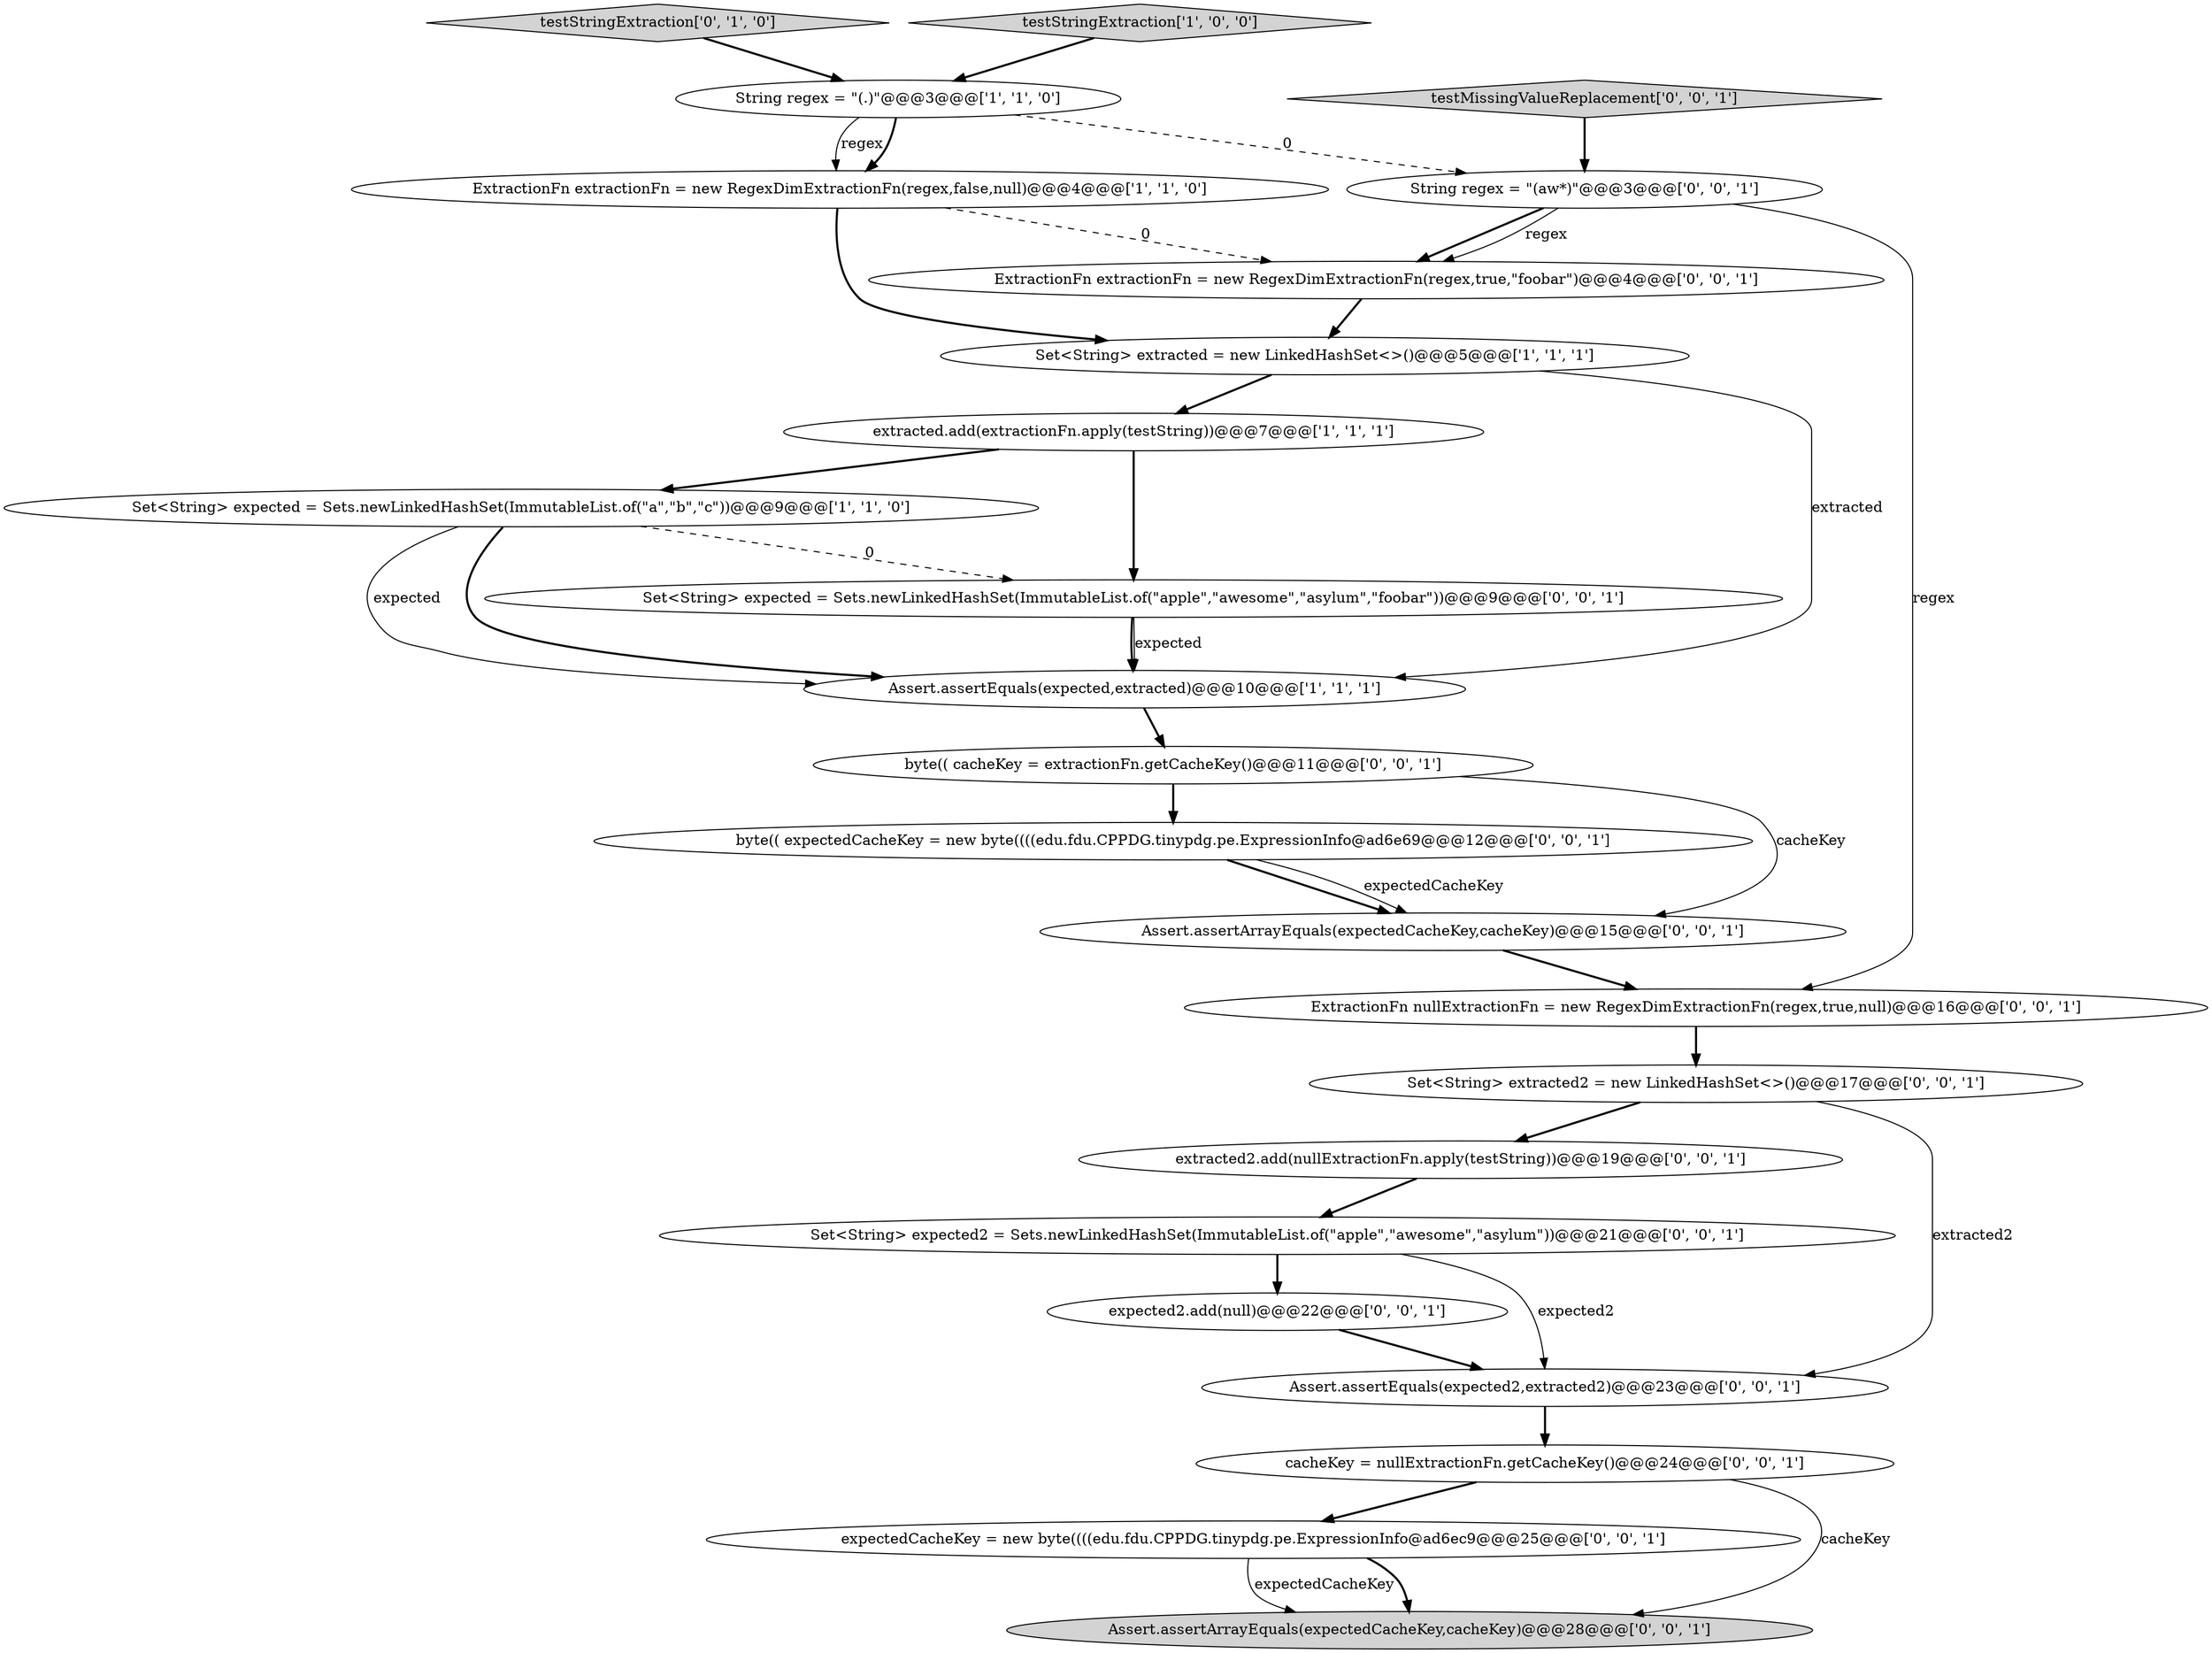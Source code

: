 digraph {
13 [style = filled, label = "byte(( expectedCacheKey = new byte((((edu.fdu.CPPDG.tinypdg.pe.ExpressionInfo@ad6e69@@@12@@@['0', '0', '1']", fillcolor = white, shape = ellipse image = "AAA0AAABBB3BBB"];
8 [style = filled, label = "byte(( cacheKey = extractionFn.getCacheKey()@@@11@@@['0', '0', '1']", fillcolor = white, shape = ellipse image = "AAA0AAABBB3BBB"];
5 [style = filled, label = "Set<String> expected = Sets.newLinkedHashSet(ImmutableList.of(\"a\",\"b\",\"c\"))@@@9@@@['1', '1', '0']", fillcolor = white, shape = ellipse image = "AAA0AAABBB1BBB"];
7 [style = filled, label = "testStringExtraction['0', '1', '0']", fillcolor = lightgray, shape = diamond image = "AAA0AAABBB2BBB"];
0 [style = filled, label = "testStringExtraction['1', '0', '0']", fillcolor = lightgray, shape = diamond image = "AAA0AAABBB1BBB"];
2 [style = filled, label = "ExtractionFn extractionFn = new RegexDimExtractionFn(regex,false,null)@@@4@@@['1', '1', '0']", fillcolor = white, shape = ellipse image = "AAA0AAABBB1BBB"];
3 [style = filled, label = "extracted.add(extractionFn.apply(testString))@@@7@@@['1', '1', '1']", fillcolor = white, shape = ellipse image = "AAA0AAABBB1BBB"];
21 [style = filled, label = "Set<String> extracted2 = new LinkedHashSet<>()@@@17@@@['0', '0', '1']", fillcolor = white, shape = ellipse image = "AAA0AAABBB3BBB"];
11 [style = filled, label = "cacheKey = nullExtractionFn.getCacheKey()@@@24@@@['0', '0', '1']", fillcolor = white, shape = ellipse image = "AAA0AAABBB3BBB"];
4 [style = filled, label = "Set<String> extracted = new LinkedHashSet<>()@@@5@@@['1', '1', '1']", fillcolor = white, shape = ellipse image = "AAA0AAABBB1BBB"];
15 [style = filled, label = "Set<String> expected2 = Sets.newLinkedHashSet(ImmutableList.of(\"apple\",\"awesome\",\"asylum\"))@@@21@@@['0', '0', '1']", fillcolor = white, shape = ellipse image = "AAA0AAABBB3BBB"];
20 [style = filled, label = "expectedCacheKey = new byte((((edu.fdu.CPPDG.tinypdg.pe.ExpressionInfo@ad6ec9@@@25@@@['0', '0', '1']", fillcolor = white, shape = ellipse image = "AAA0AAABBB3BBB"];
23 [style = filled, label = "Assert.assertArrayEquals(expectedCacheKey,cacheKey)@@@15@@@['0', '0', '1']", fillcolor = white, shape = ellipse image = "AAA0AAABBB3BBB"];
6 [style = filled, label = "Assert.assertEquals(expected,extracted)@@@10@@@['1', '1', '1']", fillcolor = white, shape = ellipse image = "AAA0AAABBB1BBB"];
9 [style = filled, label = "expected2.add(null)@@@22@@@['0', '0', '1']", fillcolor = white, shape = ellipse image = "AAA0AAABBB3BBB"];
18 [style = filled, label = "extracted2.add(nullExtractionFn.apply(testString))@@@19@@@['0', '0', '1']", fillcolor = white, shape = ellipse image = "AAA0AAABBB3BBB"];
22 [style = filled, label = "testMissingValueReplacement['0', '0', '1']", fillcolor = lightgray, shape = diamond image = "AAA0AAABBB3BBB"];
12 [style = filled, label = "ExtractionFn extractionFn = new RegexDimExtractionFn(regex,true,\"foobar\")@@@4@@@['0', '0', '1']", fillcolor = white, shape = ellipse image = "AAA0AAABBB3BBB"];
17 [style = filled, label = "String regex = \"(a\w*)\"@@@3@@@['0', '0', '1']", fillcolor = white, shape = ellipse image = "AAA0AAABBB3BBB"];
19 [style = filled, label = "Assert.assertArrayEquals(expectedCacheKey,cacheKey)@@@28@@@['0', '0', '1']", fillcolor = lightgray, shape = ellipse image = "AAA0AAABBB3BBB"];
10 [style = filled, label = "Set<String> expected = Sets.newLinkedHashSet(ImmutableList.of(\"apple\",\"awesome\",\"asylum\",\"foobar\"))@@@9@@@['0', '0', '1']", fillcolor = white, shape = ellipse image = "AAA0AAABBB3BBB"];
14 [style = filled, label = "Assert.assertEquals(expected2,extracted2)@@@23@@@['0', '0', '1']", fillcolor = white, shape = ellipse image = "AAA0AAABBB3BBB"];
1 [style = filled, label = "String regex = \"(.)\"@@@3@@@['1', '1', '0']", fillcolor = white, shape = ellipse image = "AAA0AAABBB1BBB"];
16 [style = filled, label = "ExtractionFn nullExtractionFn = new RegexDimExtractionFn(regex,true,null)@@@16@@@['0', '0', '1']", fillcolor = white, shape = ellipse image = "AAA0AAABBB3BBB"];
3->10 [style = bold, label=""];
8->23 [style = solid, label="cacheKey"];
2->4 [style = bold, label=""];
15->9 [style = bold, label=""];
11->20 [style = bold, label=""];
10->6 [style = bold, label=""];
1->2 [style = solid, label="regex"];
20->19 [style = solid, label="expectedCacheKey"];
13->23 [style = bold, label=""];
12->4 [style = bold, label=""];
23->16 [style = bold, label=""];
17->12 [style = bold, label=""];
11->19 [style = solid, label="cacheKey"];
22->17 [style = bold, label=""];
14->11 [style = bold, label=""];
6->8 [style = bold, label=""];
17->12 [style = solid, label="regex"];
0->1 [style = bold, label=""];
3->5 [style = bold, label=""];
20->19 [style = bold, label=""];
21->14 [style = solid, label="extracted2"];
16->21 [style = bold, label=""];
10->6 [style = solid, label="expected"];
13->23 [style = solid, label="expectedCacheKey"];
21->18 [style = bold, label=""];
5->6 [style = solid, label="expected"];
15->14 [style = solid, label="expected2"];
8->13 [style = bold, label=""];
9->14 [style = bold, label=""];
5->10 [style = dashed, label="0"];
4->6 [style = solid, label="extracted"];
7->1 [style = bold, label=""];
17->16 [style = solid, label="regex"];
1->17 [style = dashed, label="0"];
4->3 [style = bold, label=""];
1->2 [style = bold, label=""];
5->6 [style = bold, label=""];
2->12 [style = dashed, label="0"];
18->15 [style = bold, label=""];
}
